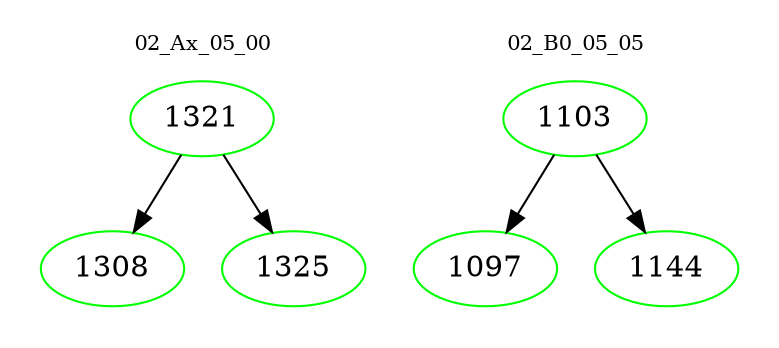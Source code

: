 digraph{
subgraph cluster_0 {
color = white
label = "02_Ax_05_00";
fontsize=10;
T0_1321 [label="1321", color="green"]
T0_1321 -> T0_1308 [color="black"]
T0_1308 [label="1308", color="green"]
T0_1321 -> T0_1325 [color="black"]
T0_1325 [label="1325", color="green"]
}
subgraph cluster_1 {
color = white
label = "02_B0_05_05";
fontsize=10;
T1_1103 [label="1103", color="green"]
T1_1103 -> T1_1097 [color="black"]
T1_1097 [label="1097", color="green"]
T1_1103 -> T1_1144 [color="black"]
T1_1144 [label="1144", color="green"]
}
}
